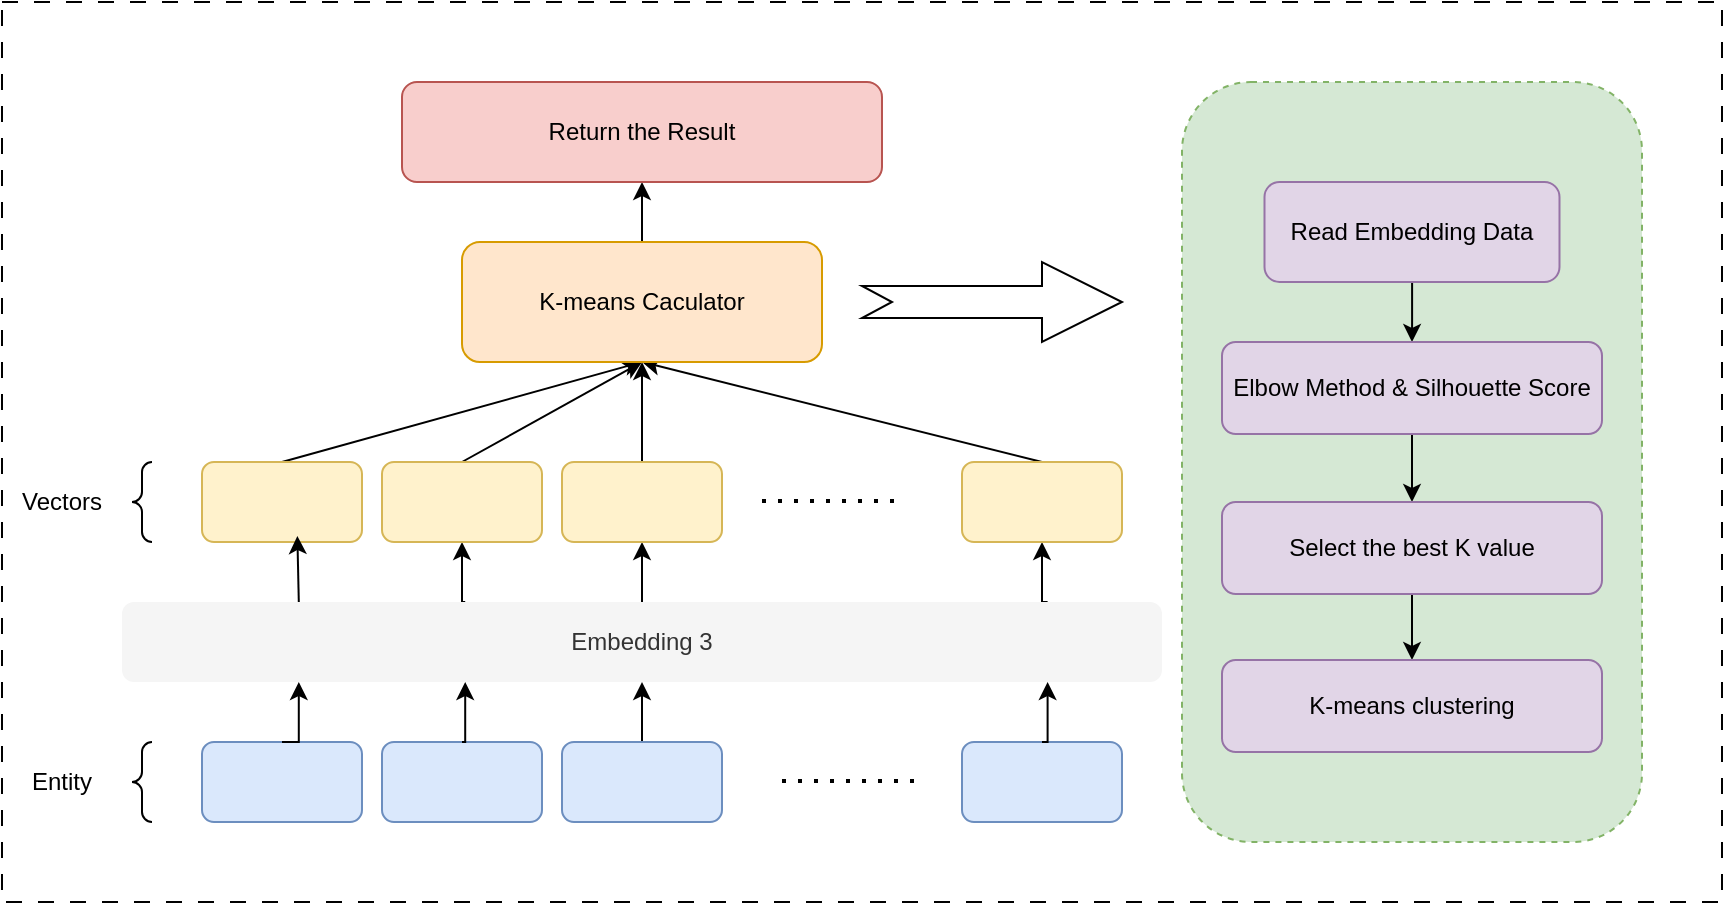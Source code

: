 <mxfile version="26.1.0">
  <diagram name="第 1 页" id="Ba2pgPn5LMqD9jY-gNNH">
    <mxGraphModel dx="1213" dy="768" grid="1" gridSize="10" guides="1" tooltips="1" connect="1" arrows="1" fold="1" page="1" pageScale="1" pageWidth="1169" pageHeight="827" math="0" shadow="0">
      <root>
        <mxCell id="0" />
        <mxCell id="1" parent="0" />
        <mxCell id="qomddrIA614ZR-gxxKsT-59" value="" style="rounded=0;whiteSpace=wrap;html=1;dashed=1;dashPattern=8 8;" vertex="1" parent="1">
          <mxGeometry x="60" y="210" width="860" height="450" as="geometry" />
        </mxCell>
        <mxCell id="qomddrIA614ZR-gxxKsT-1" value="" style="rounded=1;whiteSpace=wrap;html=1;fillColor=#dae8fc;strokeColor=#6c8ebf;" vertex="1" parent="1">
          <mxGeometry x="160" y="580" width="80" height="40" as="geometry" />
        </mxCell>
        <mxCell id="qomddrIA614ZR-gxxKsT-3" value="" style="rounded=1;whiteSpace=wrap;html=1;fillColor=#dae8fc;strokeColor=#6c8ebf;" vertex="1" parent="1">
          <mxGeometry x="540" y="580" width="80" height="40" as="geometry" />
        </mxCell>
        <mxCell id="qomddrIA614ZR-gxxKsT-19" style="edgeStyle=orthogonalEdgeStyle;rounded=0;orthogonalLoop=1;jettySize=auto;html=1;exitX=0.5;exitY=0;exitDx=0;exitDy=0;" edge="1" parent="1" source="qomddrIA614ZR-gxxKsT-4" target="qomddrIA614ZR-gxxKsT-6">
          <mxGeometry relative="1" as="geometry" />
        </mxCell>
        <mxCell id="qomddrIA614ZR-gxxKsT-4" value="" style="rounded=1;whiteSpace=wrap;html=1;fillColor=#dae8fc;strokeColor=#6c8ebf;" vertex="1" parent="1">
          <mxGeometry x="340" y="580" width="80" height="40" as="geometry" />
        </mxCell>
        <mxCell id="qomddrIA614ZR-gxxKsT-5" value="" style="rounded=1;whiteSpace=wrap;html=1;fillColor=#dae8fc;strokeColor=#6c8ebf;" vertex="1" parent="1">
          <mxGeometry x="250" y="580" width="80" height="40" as="geometry" />
        </mxCell>
        <mxCell id="qomddrIA614ZR-gxxKsT-32" style="edgeStyle=orthogonalEdgeStyle;rounded=0;orthogonalLoop=1;jettySize=auto;html=1;exitX=0.33;exitY=0;exitDx=0;exitDy=0;exitPerimeter=0;entryX=0.5;entryY=1;entryDx=0;entryDy=0;" edge="1" parent="1" source="qomddrIA614ZR-gxxKsT-6" target="qomddrIA614ZR-gxxKsT-31">
          <mxGeometry relative="1" as="geometry" />
        </mxCell>
        <mxCell id="qomddrIA614ZR-gxxKsT-34" style="edgeStyle=orthogonalEdgeStyle;rounded=0;orthogonalLoop=1;jettySize=auto;html=1;exitX=0.5;exitY=0;exitDx=0;exitDy=0;exitPerimeter=0;entryX=0.5;entryY=1;entryDx=0;entryDy=0;" edge="1" parent="1" source="qomddrIA614ZR-gxxKsT-6" target="qomddrIA614ZR-gxxKsT-33">
          <mxGeometry relative="1" as="geometry" />
        </mxCell>
        <mxCell id="qomddrIA614ZR-gxxKsT-37" style="edgeStyle=orthogonalEdgeStyle;rounded=0;orthogonalLoop=1;jettySize=auto;html=1;exitX=0.89;exitY=0;exitDx=0;exitDy=0;exitPerimeter=0;entryX=0.5;entryY=1;entryDx=0;entryDy=0;" edge="1" parent="1" source="qomddrIA614ZR-gxxKsT-6" target="qomddrIA614ZR-gxxKsT-36">
          <mxGeometry relative="1" as="geometry" />
        </mxCell>
        <mxCell id="qomddrIA614ZR-gxxKsT-6" value="Embedding 3" style="rounded=1;whiteSpace=wrap;html=1;points=[[0,0,0,0,0],[0,0.25,0,0,0],[0,0.5,0,0,0],[0,0.75,0,0,0],[0,1,0,0,0],[0.11,0,0,0,0],[0.11,1,0,0,0],[0.17,0,0,0,0],[0.17,1,0,0,0],[0.22,0,0,0,0],[0.22,1,0,0,0],[0.25,0,0,0,0],[0.25,1,0,0,0],[0.33,0,0,0,0],[0.33,1,0,0,0],[0.44,0,0,0,0],[0.44,1,0,0,0],[0.5,0,0,0,0],[0.5,1,0,0,0],[0.56,0,0,0,0],[0.56,1,0,0,0],[0.67,0,0,0,0],[0.67,1,0,0,0],[0.75,0,0,0,0],[0.75,1,0,0,0],[0.78,0,0,0,0],[0.78,1,0,0,0],[0.83,0,0,0,0],[0.83,1,0,0,0],[0.89,0,0,0,0],[0.89,1,0,0,0],[1,0,0,0,0],[1,0.25,0,0,0],[1,0.5,0,0,0],[1,0.75,0,0,0],[1,1,0,0,0]];fillColor=#f5f5f5;fontColor=#333333;strokeColor=none;" vertex="1" parent="1">
          <mxGeometry x="120" y="510" width="520" height="40" as="geometry" />
        </mxCell>
        <mxCell id="qomddrIA614ZR-gxxKsT-7" value="" style="endArrow=none;dashed=1;html=1;dashPattern=1 3;strokeWidth=2;rounded=0;" edge="1" parent="1">
          <mxGeometry width="50" height="50" relative="1" as="geometry">
            <mxPoint x="450" y="599.5" as="sourcePoint" />
            <mxPoint x="520" y="599.5" as="targetPoint" />
          </mxGeometry>
        </mxCell>
        <mxCell id="qomddrIA614ZR-gxxKsT-21" style="edgeStyle=orthogonalEdgeStyle;rounded=0;orthogonalLoop=1;jettySize=auto;html=1;exitX=0.5;exitY=0;exitDx=0;exitDy=0;entryX=0.33;entryY=1;entryDx=0;entryDy=0;entryPerimeter=0;" edge="1" parent="1" source="qomddrIA614ZR-gxxKsT-5" target="qomddrIA614ZR-gxxKsT-6">
          <mxGeometry relative="1" as="geometry" />
        </mxCell>
        <mxCell id="qomddrIA614ZR-gxxKsT-24" style="edgeStyle=orthogonalEdgeStyle;rounded=0;orthogonalLoop=1;jettySize=auto;html=1;exitX=0.5;exitY=0;exitDx=0;exitDy=0;entryX=0.17;entryY=1;entryDx=0;entryDy=0;entryPerimeter=0;" edge="1" parent="1" source="qomddrIA614ZR-gxxKsT-1" target="qomddrIA614ZR-gxxKsT-6">
          <mxGeometry relative="1" as="geometry" />
        </mxCell>
        <mxCell id="qomddrIA614ZR-gxxKsT-26" style="edgeStyle=orthogonalEdgeStyle;rounded=0;orthogonalLoop=1;jettySize=auto;html=1;exitX=0.5;exitY=0;exitDx=0;exitDy=0;entryX=0.89;entryY=1;entryDx=0;entryDy=0;entryPerimeter=0;" edge="1" parent="1" source="qomddrIA614ZR-gxxKsT-3" target="qomddrIA614ZR-gxxKsT-6">
          <mxGeometry relative="1" as="geometry" />
        </mxCell>
        <mxCell id="qomddrIA614ZR-gxxKsT-44" style="rounded=0;orthogonalLoop=1;jettySize=auto;html=1;exitX=0.5;exitY=0;exitDx=0;exitDy=0;entryX=0.5;entryY=1;entryDx=0;entryDy=0;" edge="1" parent="1" source="qomddrIA614ZR-gxxKsT-29" target="qomddrIA614ZR-gxxKsT-42">
          <mxGeometry relative="1" as="geometry" />
        </mxCell>
        <mxCell id="qomddrIA614ZR-gxxKsT-29" value="" style="rounded=1;whiteSpace=wrap;html=1;fillColor=#fff2cc;strokeColor=#d6b656;" vertex="1" parent="1">
          <mxGeometry x="160" y="440" width="80" height="40" as="geometry" />
        </mxCell>
        <mxCell id="qomddrIA614ZR-gxxKsT-30" style="edgeStyle=orthogonalEdgeStyle;rounded=0;orthogonalLoop=1;jettySize=auto;html=1;exitX=0.17;exitY=0;exitDx=0;exitDy=0;exitPerimeter=0;entryX=0.596;entryY=0.925;entryDx=0;entryDy=0;entryPerimeter=0;" edge="1" parent="1" source="qomddrIA614ZR-gxxKsT-6" target="qomddrIA614ZR-gxxKsT-29">
          <mxGeometry relative="1" as="geometry" />
        </mxCell>
        <mxCell id="qomddrIA614ZR-gxxKsT-45" style="rounded=0;orthogonalLoop=1;jettySize=auto;html=1;exitX=0.5;exitY=0;exitDx=0;exitDy=0;entryX=0.5;entryY=1;entryDx=0;entryDy=0;" edge="1" parent="1" source="qomddrIA614ZR-gxxKsT-31" target="qomddrIA614ZR-gxxKsT-42">
          <mxGeometry relative="1" as="geometry" />
        </mxCell>
        <mxCell id="qomddrIA614ZR-gxxKsT-31" value="" style="rounded=1;whiteSpace=wrap;html=1;fillColor=#fff2cc;strokeColor=#d6b656;" vertex="1" parent="1">
          <mxGeometry x="250" y="440" width="80" height="40" as="geometry" />
        </mxCell>
        <mxCell id="qomddrIA614ZR-gxxKsT-46" style="rounded=0;orthogonalLoop=1;jettySize=auto;html=1;exitX=0.5;exitY=0;exitDx=0;exitDy=0;" edge="1" parent="1" source="qomddrIA614ZR-gxxKsT-33">
          <mxGeometry relative="1" as="geometry">
            <mxPoint x="380" y="390" as="targetPoint" />
          </mxGeometry>
        </mxCell>
        <mxCell id="qomddrIA614ZR-gxxKsT-33" value="" style="rounded=1;whiteSpace=wrap;html=1;fillColor=#fff2cc;strokeColor=#d6b656;" vertex="1" parent="1">
          <mxGeometry x="340" y="440" width="80" height="40" as="geometry" />
        </mxCell>
        <mxCell id="qomddrIA614ZR-gxxKsT-35" value="" style="endArrow=none;dashed=1;html=1;dashPattern=1 3;strokeWidth=2;rounded=0;" edge="1" parent="1">
          <mxGeometry width="50" height="50" relative="1" as="geometry">
            <mxPoint x="440" y="459.5" as="sourcePoint" />
            <mxPoint x="510" y="459.5" as="targetPoint" />
          </mxGeometry>
        </mxCell>
        <mxCell id="qomddrIA614ZR-gxxKsT-47" style="rounded=0;orthogonalLoop=1;jettySize=auto;html=1;exitX=0.5;exitY=0;exitDx=0;exitDy=0;entryX=0.5;entryY=1;entryDx=0;entryDy=0;" edge="1" parent="1" source="qomddrIA614ZR-gxxKsT-36" target="qomddrIA614ZR-gxxKsT-42">
          <mxGeometry relative="1" as="geometry" />
        </mxCell>
        <mxCell id="qomddrIA614ZR-gxxKsT-36" value="" style="rounded=1;whiteSpace=wrap;html=1;fillColor=#fff2cc;strokeColor=#d6b656;" vertex="1" parent="1">
          <mxGeometry x="540" y="440" width="80" height="40" as="geometry" />
        </mxCell>
        <mxCell id="qomddrIA614ZR-gxxKsT-38" value="" style="labelPosition=right;align=left;strokeWidth=1;shape=mxgraph.mockup.markup.curlyBrace;html=1;shadow=0;dashed=0;strokeColor=#000000;direction=north;" vertex="1" parent="1">
          <mxGeometry x="120" y="580" width="20" height="40" as="geometry" />
        </mxCell>
        <mxCell id="qomddrIA614ZR-gxxKsT-39" value="" style="labelPosition=right;align=left;strokeWidth=1;shape=mxgraph.mockup.markup.curlyBrace;html=1;shadow=0;dashed=0;strokeColor=#000000;direction=north;" vertex="1" parent="1">
          <mxGeometry x="120" y="440" width="20" height="40" as="geometry" />
        </mxCell>
        <mxCell id="qomddrIA614ZR-gxxKsT-40" value="Vectors" style="text;html=1;align=center;verticalAlign=middle;whiteSpace=wrap;rounded=0;" vertex="1" parent="1">
          <mxGeometry x="60" y="445" width="60" height="30" as="geometry" />
        </mxCell>
        <mxCell id="qomddrIA614ZR-gxxKsT-41" value="Entity" style="text;html=1;align=center;verticalAlign=middle;whiteSpace=wrap;rounded=0;" vertex="1" parent="1">
          <mxGeometry x="60" y="585" width="60" height="30" as="geometry" />
        </mxCell>
        <mxCell id="qomddrIA614ZR-gxxKsT-58" value="" style="edgeStyle=orthogonalEdgeStyle;rounded=0;orthogonalLoop=1;jettySize=auto;html=1;" edge="1" parent="1" source="qomddrIA614ZR-gxxKsT-42" target="qomddrIA614ZR-gxxKsT-57">
          <mxGeometry relative="1" as="geometry" />
        </mxCell>
        <mxCell id="qomddrIA614ZR-gxxKsT-42" value="K-means Caculator" style="rounded=1;whiteSpace=wrap;html=1;fillColor=#ffe6cc;strokeColor=#d79b00;" vertex="1" parent="1">
          <mxGeometry x="290" y="330" width="180" height="60" as="geometry" />
        </mxCell>
        <mxCell id="qomddrIA614ZR-gxxKsT-43" value="" style="rounded=1;whiteSpace=wrap;html=1;dashed=1;fillColor=#d5e8d4;strokeColor=#82b366;movable=1;resizable=1;rotatable=1;deletable=1;editable=1;locked=0;connectable=1;" vertex="1" parent="1">
          <mxGeometry x="650" y="250" width="230" height="380" as="geometry" />
        </mxCell>
        <mxCell id="qomddrIA614ZR-gxxKsT-49" value="" style="html=1;shadow=0;dashed=0;align=center;verticalAlign=middle;shape=mxgraph.arrows2.arrow;dy=0.6;dx=40;notch=15;" vertex="1" parent="1">
          <mxGeometry x="490" y="340" width="130" height="40" as="geometry" />
        </mxCell>
        <mxCell id="qomddrIA614ZR-gxxKsT-52" value="" style="edgeStyle=orthogonalEdgeStyle;rounded=0;orthogonalLoop=1;jettySize=auto;html=1;" edge="1" parent="1" source="qomddrIA614ZR-gxxKsT-50" target="qomddrIA614ZR-gxxKsT-51">
          <mxGeometry relative="1" as="geometry" />
        </mxCell>
        <mxCell id="qomddrIA614ZR-gxxKsT-50" value="Read Embedding Data" style="rounded=1;whiteSpace=wrap;html=1;fillColor=#e1d5e7;strokeColor=#9673a6;" vertex="1" parent="1">
          <mxGeometry x="691.25" y="300" width="147.5" height="50" as="geometry" />
        </mxCell>
        <mxCell id="qomddrIA614ZR-gxxKsT-54" value="" style="edgeStyle=orthogonalEdgeStyle;rounded=0;orthogonalLoop=1;jettySize=auto;html=1;" edge="1" parent="1" source="qomddrIA614ZR-gxxKsT-51" target="qomddrIA614ZR-gxxKsT-53">
          <mxGeometry relative="1" as="geometry" />
        </mxCell>
        <mxCell id="qomddrIA614ZR-gxxKsT-51" value="Elbow Method &amp;amp; Silhouette Score" style="rounded=1;whiteSpace=wrap;html=1;fillColor=#e1d5e7;strokeColor=#9673a6;" vertex="1" parent="1">
          <mxGeometry x="670" y="380" width="190" height="46" as="geometry" />
        </mxCell>
        <mxCell id="qomddrIA614ZR-gxxKsT-56" value="" style="edgeStyle=orthogonalEdgeStyle;rounded=0;orthogonalLoop=1;jettySize=auto;html=1;" edge="1" parent="1" source="qomddrIA614ZR-gxxKsT-53" target="qomddrIA614ZR-gxxKsT-55">
          <mxGeometry relative="1" as="geometry" />
        </mxCell>
        <mxCell id="qomddrIA614ZR-gxxKsT-53" value="Select the best K value" style="rounded=1;whiteSpace=wrap;html=1;fillColor=#e1d5e7;strokeColor=#9673a6;" vertex="1" parent="1">
          <mxGeometry x="670" y="460" width="190" height="46" as="geometry" />
        </mxCell>
        <mxCell id="qomddrIA614ZR-gxxKsT-55" value="K-means clustering" style="rounded=1;whiteSpace=wrap;html=1;fillColor=#e1d5e7;strokeColor=#9673a6;" vertex="1" parent="1">
          <mxGeometry x="670" y="539" width="190" height="46" as="geometry" />
        </mxCell>
        <mxCell id="qomddrIA614ZR-gxxKsT-57" value="Return the Result" style="rounded=1;whiteSpace=wrap;html=1;fillColor=#f8cecc;strokeColor=#b85450;" vertex="1" parent="1">
          <mxGeometry x="260" y="250" width="240" height="50" as="geometry" />
        </mxCell>
      </root>
    </mxGraphModel>
  </diagram>
</mxfile>
